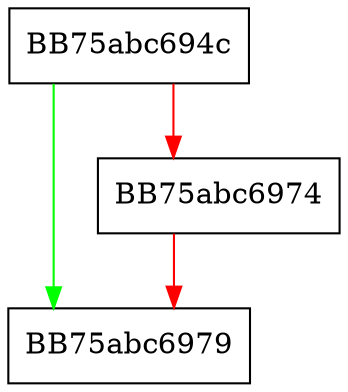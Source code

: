 digraph push_reg_hi {
  node [shape="box"];
  graph [splines=ortho];
  BB75abc694c -> BB75abc6979 [color="green"];
  BB75abc694c -> BB75abc6974 [color="red"];
  BB75abc6974 -> BB75abc6979 [color="red"];
}